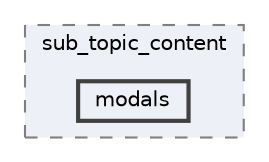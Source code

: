 digraph "resources/views/backend/site_super_admin/global/content_topic/sub_topic_content/modals"
{
 // LATEX_PDF_SIZE
  bgcolor="transparent";
  edge [fontname=Helvetica,fontsize=10,labelfontname=Helvetica,labelfontsize=10];
  node [fontname=Helvetica,fontsize=10,shape=box,height=0.2,width=0.4];
  compound=true
  subgraph clusterdir_a20d882511dfa391a995d3b6e2fa5f32 {
    graph [ bgcolor="#edf0f7", pencolor="grey50", label="sub_topic_content", fontname=Helvetica,fontsize=10 style="filled,dashed", URL="dir_a20d882511dfa391a995d3b6e2fa5f32.html",tooltip=""]
  dir_f56b3674d1cae53c7a13ca34568ec713 [label="modals", fillcolor="#edf0f7", color="grey25", style="filled,bold", URL="dir_f56b3674d1cae53c7a13ca34568ec713.html",tooltip=""];
  }
}

